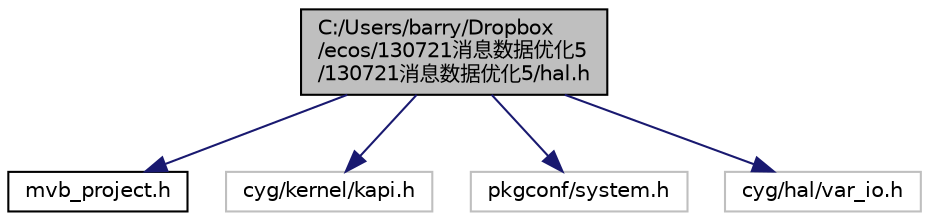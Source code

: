 digraph "C:/Users/barry/Dropbox/ecos/130721消息数据优化5/130721消息数据优化5/hal.h"
{
  edge [fontname="Helvetica",fontsize="10",labelfontname="Helvetica",labelfontsize="10"];
  node [fontname="Helvetica",fontsize="10",shape=record];
  Node1 [label="C:/Users/barry/Dropbox\l/ecos/130721消息数据优化5\l/130721消息数据优化5/hal.h",height=0.2,width=0.4,color="black", fillcolor="grey75", style="filled" fontcolor="black"];
  Node1 -> Node2 [color="midnightblue",fontsize="10",style="solid",fontname="Helvetica"];
  Node2 [label="mvb_project.h",height=0.2,width=0.4,color="black", fillcolor="white", style="filled",URL="$mvb__project_8h.html"];
  Node1 -> Node3 [color="midnightblue",fontsize="10",style="solid",fontname="Helvetica"];
  Node3 [label="cyg/kernel/kapi.h",height=0.2,width=0.4,color="grey75", fillcolor="white", style="filled"];
  Node1 -> Node4 [color="midnightblue",fontsize="10",style="solid",fontname="Helvetica"];
  Node4 [label="pkgconf/system.h",height=0.2,width=0.4,color="grey75", fillcolor="white", style="filled"];
  Node1 -> Node5 [color="midnightblue",fontsize="10",style="solid",fontname="Helvetica"];
  Node5 [label="cyg/hal/var_io.h",height=0.2,width=0.4,color="grey75", fillcolor="white", style="filled"];
}
